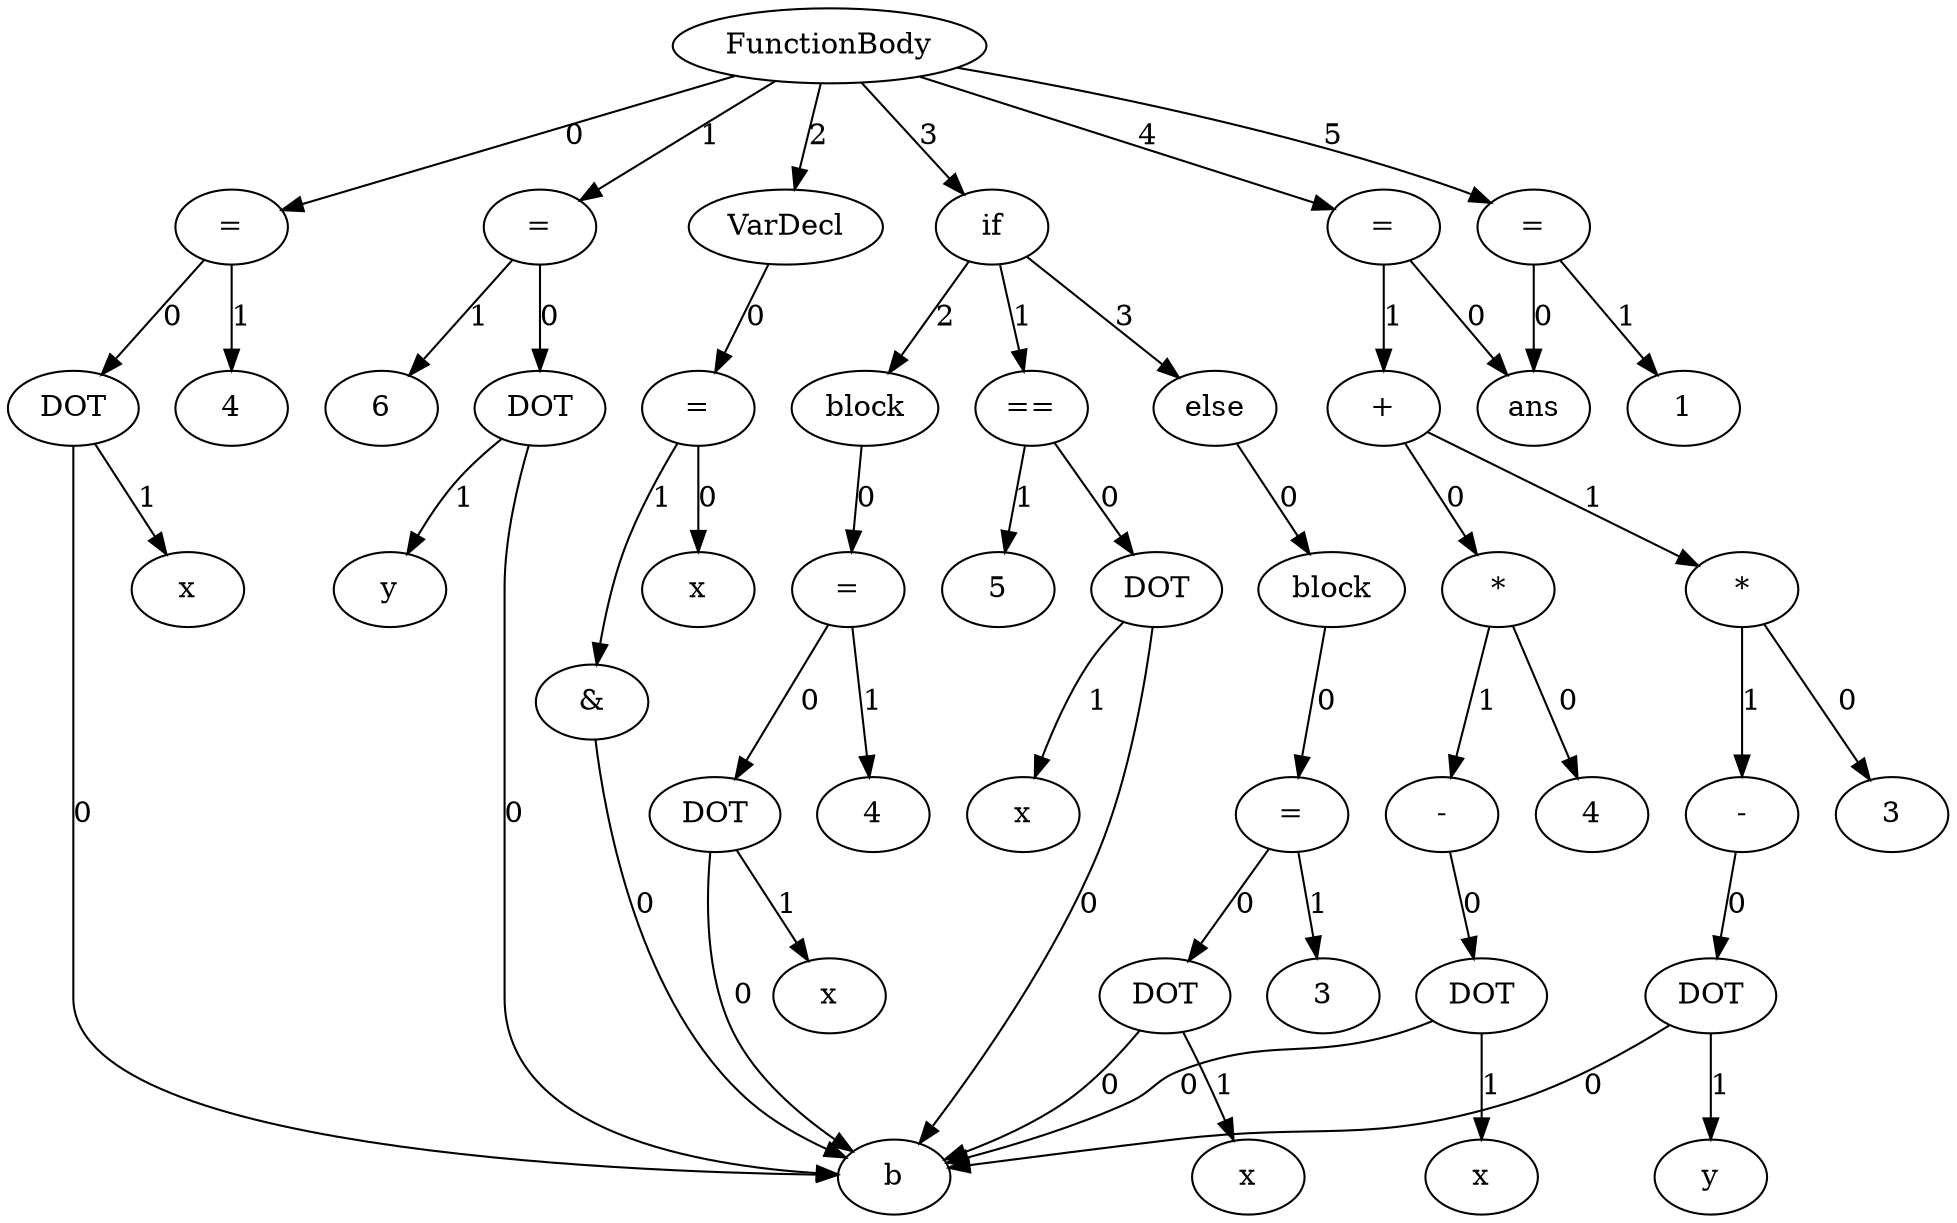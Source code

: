 strict digraph "" {
	node [label="\N"];
	139671346798112	[label=FunctionBody];
	139671346795136	[label="="];
	139671346798112 -> 139671346795136	[label=0];
	139671346795856	[label="="];
	139671346798112 -> 139671346795856	[label=1];
	139671346796528	[label=VarDecl];
	139671346798112 -> 139671346796528	[label=2];
	139671346794560	[label=if];
	139671346798112 -> 139671346794560	[label=3];
	139671346794704	[label="="];
	139671346798112 -> 139671346794704	[label=4];
	139671346797392	[label="="];
	139671346798112 -> 139671346797392	[label=5];
	139671349123200	[label=DOT];
	139671346795136 -> 139671349123200	[label=0];
	139671346796096	[label=4];
	139671346795136 -> 139671346796096	[label=1];
	139671346795232	[label=b];
	139671349123200 -> 139671346795232	[label=0];
	139671346796192	[label=x];
	139671349123200 -> 139671346796192	[label=1];
	139671349124688	[label=DOT];
	139671346795856 -> 139671349124688	[label=0];
	139671346794608	[label=6];
	139671346795856 -> 139671346794608	[label=1];
	139671349124688 -> 139671346795232	[label=0];
	139671346794896	[label=y];
	139671349124688 -> 139671346794896	[label=1];
	139671346794752	[label="="];
	139671346796528 -> 139671346794752	[label=0];
	139671346796768	[label=x];
	139671346794752 -> 139671346796768	[label=0];
	139671346796240	[label="&"];
	139671346794752 -> 139671346796240	[label=1];
	139671346796240 -> 139671346795232	[label=0];
	139671346796336	[label="=="];
	139671346794560 -> 139671346796336	[label=1];
	139671346797920	[label=block];
	139671346794560 -> 139671346797920	[label=2];
	139671346797440	[label=else];
	139671346794560 -> 139671346797440	[label=3];
	139671347495408	[label=DOT];
	139671346796336 -> 139671347495408	[label=0];
	139671346795328	[label=5];
	139671346796336 -> 139671346795328	[label=1];
	139671347495408 -> 139671346795232	[label=0];
	139671346795808	[label=x];
	139671347495408 -> 139671346795808	[label=1];
	139671346796048	[label="="];
	139671346797920 -> 139671346796048	[label=0];
	139671346796288	[label=DOT];
	139671346796048 -> 139671346796288	[label=0];
	139671346797776	[label=4];
	139671346796048 -> 139671346797776	[label=1];
	139671346796288 -> 139671346795232	[label=0];
	139671346797872	[label=x];
	139671346796288 -> 139671346797872	[label=1];
	139671346797536	[label=block];
	139671346797440 -> 139671346797536	[label=0];
	139671346797824	[label="="];
	139671346797536 -> 139671346797824	[label=0];
	139671346795184	[label=DOT];
	139671346797824 -> 139671346795184	[label=0];
	139671346797728	[label=3];
	139671346797824 -> 139671346797728	[label=1];
	139671346795184 -> 139671346795232	[label=0];
	139671346797680	[label=x];
	139671346795184 -> 139671346797680	[label=1];
	139671346797584	[label=ans];
	139671346794704 -> 139671346797584	[label=0];
	139671346797056	[label="+"];
	139671346794704 -> 139671346797056	[label=1];
	139671346796144	[label="*"];
	139671346797056 -> 139671346796144	[label=0];
	139671346796960	[label="*"];
	139671346797056 -> 139671346796960	[label=1];
	139671346796624	[label=4];
	139671346796144 -> 139671346796624	[label=0];
	139671346796720	[label="-"];
	139671346796144 -> 139671346796720	[label=1];
	139671346795040	[label=DOT];
	139671346796720 -> 139671346795040	[label=0];
	139671346795040 -> 139671346795232	[label=0];
	139671346797248	[label=x];
	139671346795040 -> 139671346797248	[label=1];
	139671346796912	[label=3];
	139671346796960 -> 139671346796912	[label=0];
	139671346798256	[label="-"];
	139671346796960 -> 139671346798256	[label=1];
	139671346797104	[label=DOT];
	139671346798256 -> 139671346797104	[label=0];
	139671346797104 -> 139671346795232	[label=0];
	139671346798160	[label=y];
	139671346797104 -> 139671346798160	[label=1];
	139671346797392 -> 139671346797584	[label=0];
	139671346798016	[label=1];
	139671346797392 -> 139671346798016	[label=1];
}
